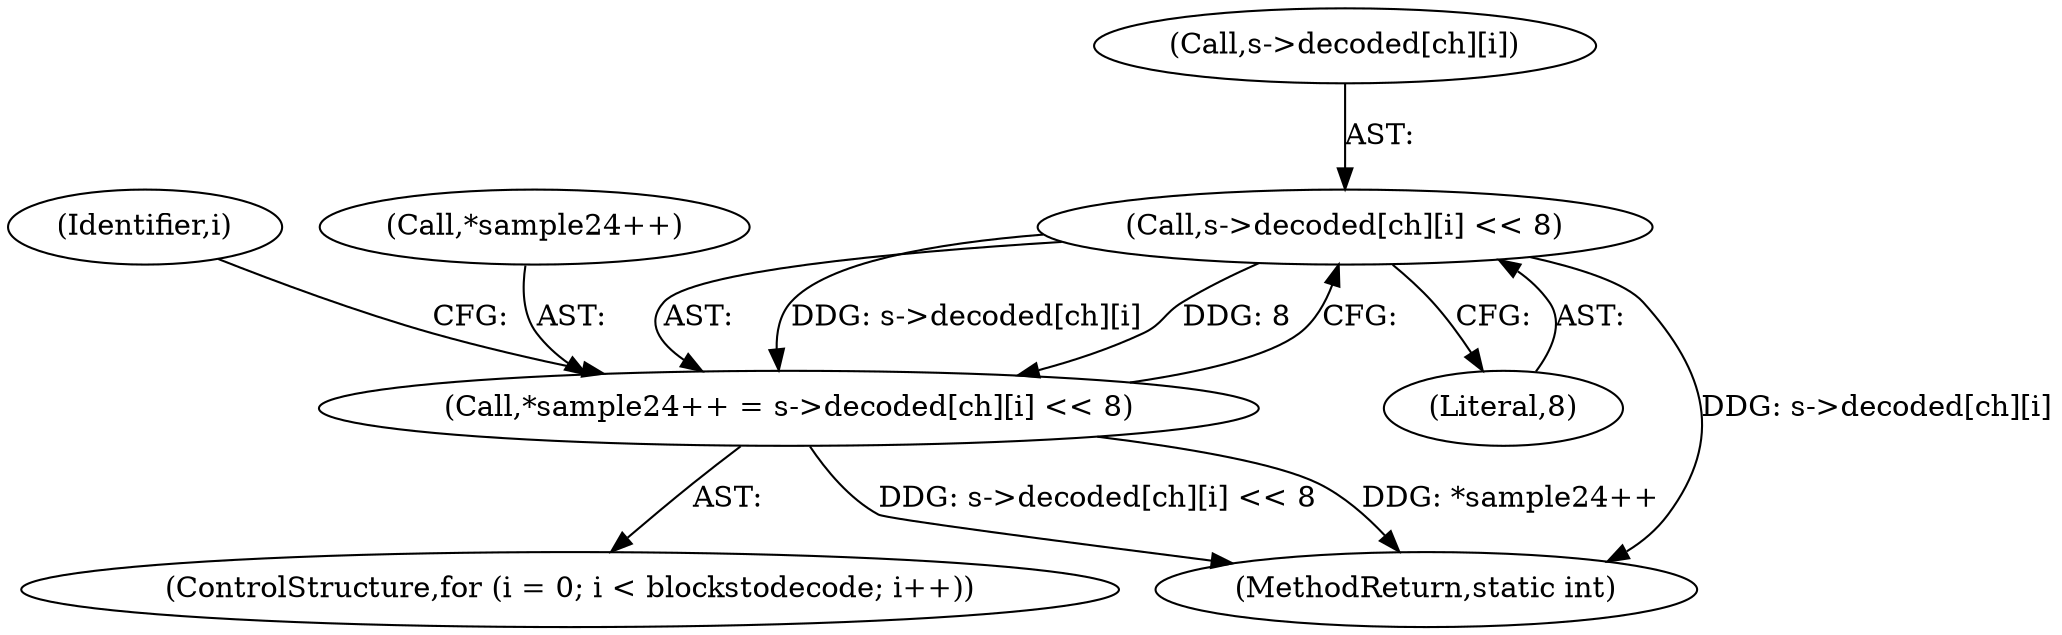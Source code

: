 digraph "0_FFmpeg_ba4beaf6149f7241c8bd85fe853318c2f6837ad0@array" {
"1000674" [label="(Call,s->decoded[ch][i] << 8)"];
"1000670" [label="(Call,*sample24++ = s->decoded[ch][i] << 8)"];
"1000661" [label="(ControlStructure,for (i = 0; i < blockstodecode; i++))"];
"1000674" [label="(Call,s->decoded[ch][i] << 8)"];
"1000675" [label="(Call,s->decoded[ch][i])"];
"1000669" [label="(Identifier,i)"];
"1000682" [label="(Literal,8)"];
"1000671" [label="(Call,*sample24++)"];
"1000703" [label="(MethodReturn,static int)"];
"1000670" [label="(Call,*sample24++ = s->decoded[ch][i] << 8)"];
"1000674" -> "1000670"  [label="AST: "];
"1000674" -> "1000682"  [label="CFG: "];
"1000675" -> "1000674"  [label="AST: "];
"1000682" -> "1000674"  [label="AST: "];
"1000670" -> "1000674"  [label="CFG: "];
"1000674" -> "1000703"  [label="DDG: s->decoded[ch][i]"];
"1000674" -> "1000670"  [label="DDG: s->decoded[ch][i]"];
"1000674" -> "1000670"  [label="DDG: 8"];
"1000670" -> "1000661"  [label="AST: "];
"1000671" -> "1000670"  [label="AST: "];
"1000669" -> "1000670"  [label="CFG: "];
"1000670" -> "1000703"  [label="DDG: s->decoded[ch][i] << 8"];
"1000670" -> "1000703"  [label="DDG: *sample24++"];
}
